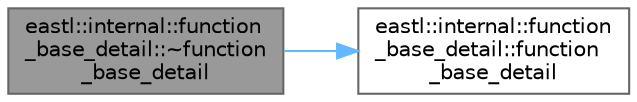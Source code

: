 digraph "eastl::internal::function_base_detail::~function_base_detail"
{
 // LATEX_PDF_SIZE
  bgcolor="transparent";
  edge [fontname=Helvetica,fontsize=10,labelfontname=Helvetica,labelfontsize=10];
  node [fontname=Helvetica,fontsize=10,shape=box,height=0.2,width=0.4];
  rankdir="LR";
  Node1 [id="Node000001",label="eastl::internal::function\l_base_detail::~function\l_base_detail",height=0.2,width=0.4,color="gray40", fillcolor="grey60", style="filled", fontcolor="black",tooltip=" "];
  Node1 -> Node2 [id="edge2_Node000001_Node000002",color="steelblue1",style="solid",tooltip=" "];
  Node2 [id="Node000002",label="eastl::internal::function\l_base_detail::function\l_base_detail",height=0.2,width=0.4,color="grey40", fillcolor="white", style="filled",URL="$classeastl_1_1internal_1_1function__base__detail.html#af032f76a179db16c6cb5152f941082dd",tooltip=" "];
}
